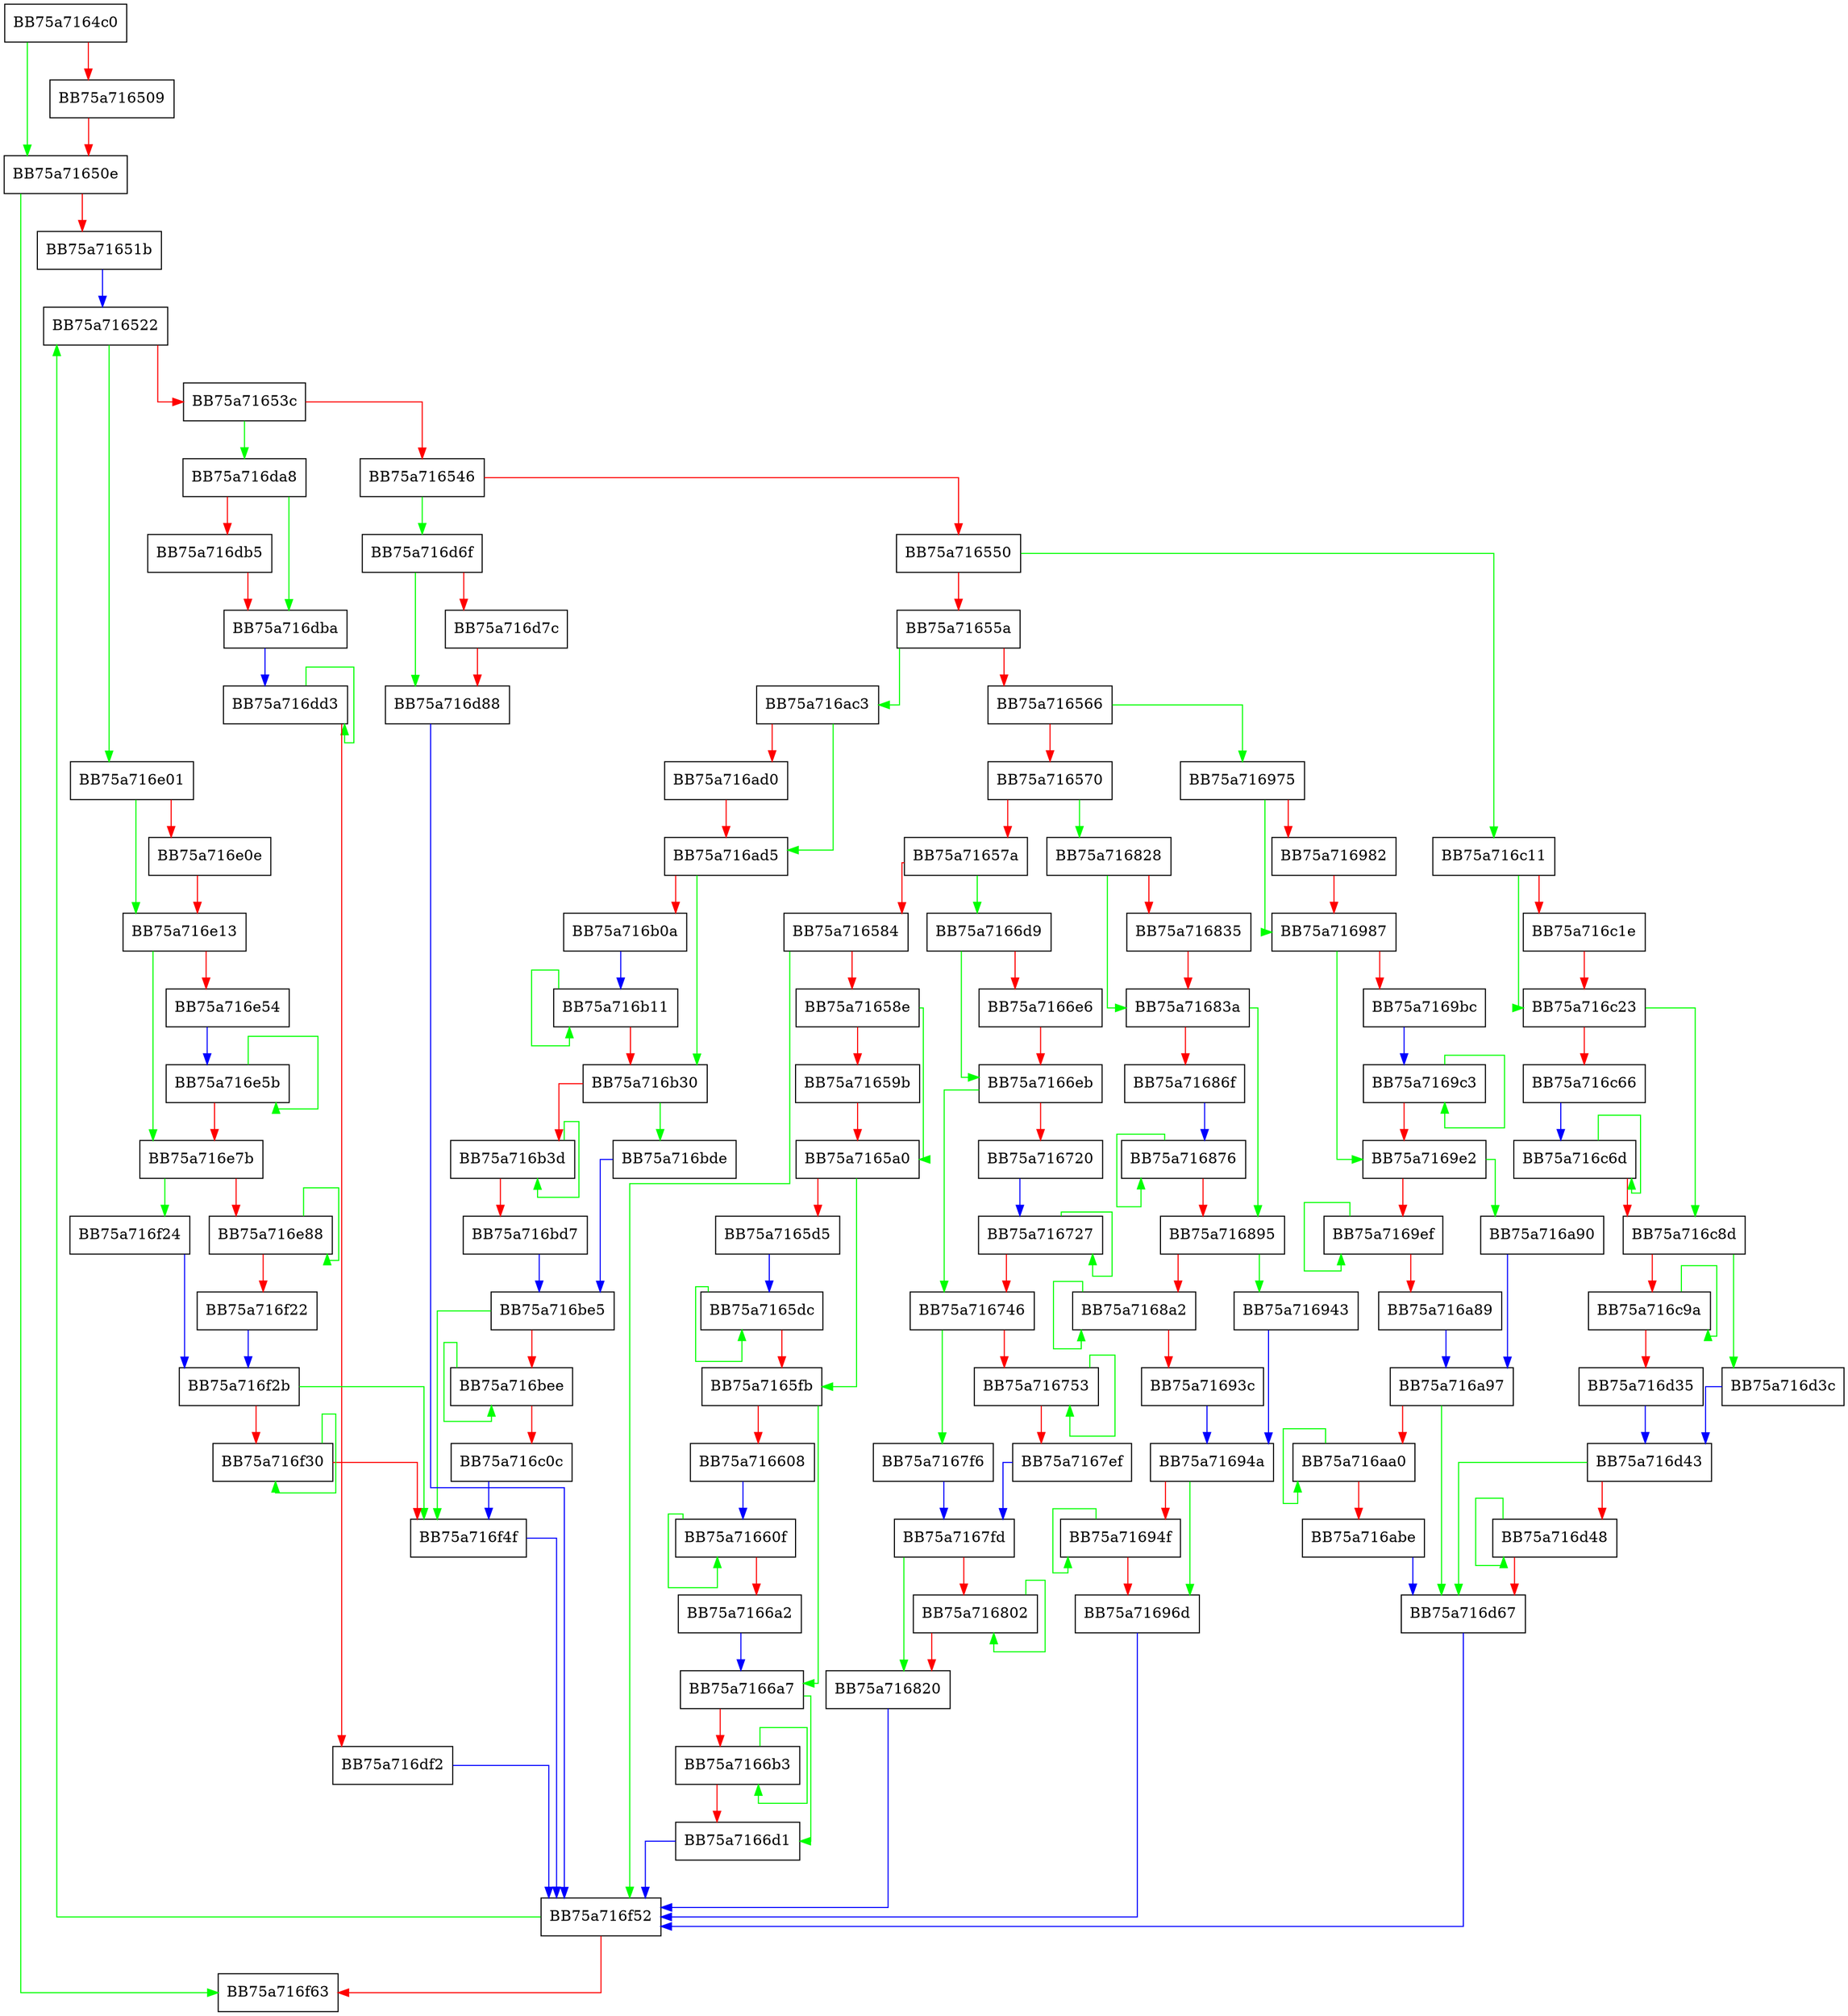 digraph SigseqFromDatabaseRecord {
  node [shape="box"];
  graph [splines=ortho];
  BB75a7164c0 -> BB75a71650e [color="green"];
  BB75a7164c0 -> BB75a716509 [color="red"];
  BB75a716509 -> BB75a71650e [color="red"];
  BB75a71650e -> BB75a716f63 [color="green"];
  BB75a71650e -> BB75a71651b [color="red"];
  BB75a71651b -> BB75a716522 [color="blue"];
  BB75a716522 -> BB75a716e01 [color="green"];
  BB75a716522 -> BB75a71653c [color="red"];
  BB75a71653c -> BB75a716da8 [color="green"];
  BB75a71653c -> BB75a716546 [color="red"];
  BB75a716546 -> BB75a716d6f [color="green"];
  BB75a716546 -> BB75a716550 [color="red"];
  BB75a716550 -> BB75a716c11 [color="green"];
  BB75a716550 -> BB75a71655a [color="red"];
  BB75a71655a -> BB75a716ac3 [color="green"];
  BB75a71655a -> BB75a716566 [color="red"];
  BB75a716566 -> BB75a716975 [color="green"];
  BB75a716566 -> BB75a716570 [color="red"];
  BB75a716570 -> BB75a716828 [color="green"];
  BB75a716570 -> BB75a71657a [color="red"];
  BB75a71657a -> BB75a7166d9 [color="green"];
  BB75a71657a -> BB75a716584 [color="red"];
  BB75a716584 -> BB75a716f52 [color="green"];
  BB75a716584 -> BB75a71658e [color="red"];
  BB75a71658e -> BB75a7165a0 [color="green"];
  BB75a71658e -> BB75a71659b [color="red"];
  BB75a71659b -> BB75a7165a0 [color="red"];
  BB75a7165a0 -> BB75a7165fb [color="green"];
  BB75a7165a0 -> BB75a7165d5 [color="red"];
  BB75a7165d5 -> BB75a7165dc [color="blue"];
  BB75a7165dc -> BB75a7165dc [color="green"];
  BB75a7165dc -> BB75a7165fb [color="red"];
  BB75a7165fb -> BB75a7166a7 [color="green"];
  BB75a7165fb -> BB75a716608 [color="red"];
  BB75a716608 -> BB75a71660f [color="blue"];
  BB75a71660f -> BB75a71660f [color="green"];
  BB75a71660f -> BB75a7166a2 [color="red"];
  BB75a7166a2 -> BB75a7166a7 [color="blue"];
  BB75a7166a7 -> BB75a7166d1 [color="green"];
  BB75a7166a7 -> BB75a7166b3 [color="red"];
  BB75a7166b3 -> BB75a7166b3 [color="green"];
  BB75a7166b3 -> BB75a7166d1 [color="red"];
  BB75a7166d1 -> BB75a716f52 [color="blue"];
  BB75a7166d9 -> BB75a7166eb [color="green"];
  BB75a7166d9 -> BB75a7166e6 [color="red"];
  BB75a7166e6 -> BB75a7166eb [color="red"];
  BB75a7166eb -> BB75a716746 [color="green"];
  BB75a7166eb -> BB75a716720 [color="red"];
  BB75a716720 -> BB75a716727 [color="blue"];
  BB75a716727 -> BB75a716727 [color="green"];
  BB75a716727 -> BB75a716746 [color="red"];
  BB75a716746 -> BB75a7167f6 [color="green"];
  BB75a716746 -> BB75a716753 [color="red"];
  BB75a716753 -> BB75a716753 [color="green"];
  BB75a716753 -> BB75a7167ef [color="red"];
  BB75a7167ef -> BB75a7167fd [color="blue"];
  BB75a7167f6 -> BB75a7167fd [color="blue"];
  BB75a7167fd -> BB75a716820 [color="green"];
  BB75a7167fd -> BB75a716802 [color="red"];
  BB75a716802 -> BB75a716802 [color="green"];
  BB75a716802 -> BB75a716820 [color="red"];
  BB75a716820 -> BB75a716f52 [color="blue"];
  BB75a716828 -> BB75a71683a [color="green"];
  BB75a716828 -> BB75a716835 [color="red"];
  BB75a716835 -> BB75a71683a [color="red"];
  BB75a71683a -> BB75a716895 [color="green"];
  BB75a71683a -> BB75a71686f [color="red"];
  BB75a71686f -> BB75a716876 [color="blue"];
  BB75a716876 -> BB75a716876 [color="green"];
  BB75a716876 -> BB75a716895 [color="red"];
  BB75a716895 -> BB75a716943 [color="green"];
  BB75a716895 -> BB75a7168a2 [color="red"];
  BB75a7168a2 -> BB75a7168a2 [color="green"];
  BB75a7168a2 -> BB75a71693c [color="red"];
  BB75a71693c -> BB75a71694a [color="blue"];
  BB75a716943 -> BB75a71694a [color="blue"];
  BB75a71694a -> BB75a71696d [color="green"];
  BB75a71694a -> BB75a71694f [color="red"];
  BB75a71694f -> BB75a71694f [color="green"];
  BB75a71694f -> BB75a71696d [color="red"];
  BB75a71696d -> BB75a716f52 [color="blue"];
  BB75a716975 -> BB75a716987 [color="green"];
  BB75a716975 -> BB75a716982 [color="red"];
  BB75a716982 -> BB75a716987 [color="red"];
  BB75a716987 -> BB75a7169e2 [color="green"];
  BB75a716987 -> BB75a7169bc [color="red"];
  BB75a7169bc -> BB75a7169c3 [color="blue"];
  BB75a7169c3 -> BB75a7169c3 [color="green"];
  BB75a7169c3 -> BB75a7169e2 [color="red"];
  BB75a7169e2 -> BB75a716a90 [color="green"];
  BB75a7169e2 -> BB75a7169ef [color="red"];
  BB75a7169ef -> BB75a7169ef [color="green"];
  BB75a7169ef -> BB75a716a89 [color="red"];
  BB75a716a89 -> BB75a716a97 [color="blue"];
  BB75a716a90 -> BB75a716a97 [color="blue"];
  BB75a716a97 -> BB75a716d67 [color="green"];
  BB75a716a97 -> BB75a716aa0 [color="red"];
  BB75a716aa0 -> BB75a716aa0 [color="green"];
  BB75a716aa0 -> BB75a716abe [color="red"];
  BB75a716abe -> BB75a716d67 [color="blue"];
  BB75a716ac3 -> BB75a716ad5 [color="green"];
  BB75a716ac3 -> BB75a716ad0 [color="red"];
  BB75a716ad0 -> BB75a716ad5 [color="red"];
  BB75a716ad5 -> BB75a716b30 [color="green"];
  BB75a716ad5 -> BB75a716b0a [color="red"];
  BB75a716b0a -> BB75a716b11 [color="blue"];
  BB75a716b11 -> BB75a716b11 [color="green"];
  BB75a716b11 -> BB75a716b30 [color="red"];
  BB75a716b30 -> BB75a716bde [color="green"];
  BB75a716b30 -> BB75a716b3d [color="red"];
  BB75a716b3d -> BB75a716b3d [color="green"];
  BB75a716b3d -> BB75a716bd7 [color="red"];
  BB75a716bd7 -> BB75a716be5 [color="blue"];
  BB75a716bde -> BB75a716be5 [color="blue"];
  BB75a716be5 -> BB75a716f4f [color="green"];
  BB75a716be5 -> BB75a716bee [color="red"];
  BB75a716bee -> BB75a716bee [color="green"];
  BB75a716bee -> BB75a716c0c [color="red"];
  BB75a716c0c -> BB75a716f4f [color="blue"];
  BB75a716c11 -> BB75a716c23 [color="green"];
  BB75a716c11 -> BB75a716c1e [color="red"];
  BB75a716c1e -> BB75a716c23 [color="red"];
  BB75a716c23 -> BB75a716c8d [color="green"];
  BB75a716c23 -> BB75a716c66 [color="red"];
  BB75a716c66 -> BB75a716c6d [color="blue"];
  BB75a716c6d -> BB75a716c6d [color="green"];
  BB75a716c6d -> BB75a716c8d [color="red"];
  BB75a716c8d -> BB75a716d3c [color="green"];
  BB75a716c8d -> BB75a716c9a [color="red"];
  BB75a716c9a -> BB75a716c9a [color="green"];
  BB75a716c9a -> BB75a716d35 [color="red"];
  BB75a716d35 -> BB75a716d43 [color="blue"];
  BB75a716d3c -> BB75a716d43 [color="blue"];
  BB75a716d43 -> BB75a716d67 [color="green"];
  BB75a716d43 -> BB75a716d48 [color="red"];
  BB75a716d48 -> BB75a716d48 [color="green"];
  BB75a716d48 -> BB75a716d67 [color="red"];
  BB75a716d67 -> BB75a716f52 [color="blue"];
  BB75a716d6f -> BB75a716d88 [color="green"];
  BB75a716d6f -> BB75a716d7c [color="red"];
  BB75a716d7c -> BB75a716d88 [color="red"];
  BB75a716d88 -> BB75a716f52 [color="blue"];
  BB75a716da8 -> BB75a716dba [color="green"];
  BB75a716da8 -> BB75a716db5 [color="red"];
  BB75a716db5 -> BB75a716dba [color="red"];
  BB75a716dba -> BB75a716dd3 [color="blue"];
  BB75a716dd3 -> BB75a716dd3 [color="green"];
  BB75a716dd3 -> BB75a716df2 [color="red"];
  BB75a716df2 -> BB75a716f52 [color="blue"];
  BB75a716e01 -> BB75a716e13 [color="green"];
  BB75a716e01 -> BB75a716e0e [color="red"];
  BB75a716e0e -> BB75a716e13 [color="red"];
  BB75a716e13 -> BB75a716e7b [color="green"];
  BB75a716e13 -> BB75a716e54 [color="red"];
  BB75a716e54 -> BB75a716e5b [color="blue"];
  BB75a716e5b -> BB75a716e5b [color="green"];
  BB75a716e5b -> BB75a716e7b [color="red"];
  BB75a716e7b -> BB75a716f24 [color="green"];
  BB75a716e7b -> BB75a716e88 [color="red"];
  BB75a716e88 -> BB75a716e88 [color="green"];
  BB75a716e88 -> BB75a716f22 [color="red"];
  BB75a716f22 -> BB75a716f2b [color="blue"];
  BB75a716f24 -> BB75a716f2b [color="blue"];
  BB75a716f2b -> BB75a716f4f [color="green"];
  BB75a716f2b -> BB75a716f30 [color="red"];
  BB75a716f30 -> BB75a716f30 [color="green"];
  BB75a716f30 -> BB75a716f4f [color="red"];
  BB75a716f4f -> BB75a716f52 [color="blue"];
  BB75a716f52 -> BB75a716522 [color="green"];
  BB75a716f52 -> BB75a716f63 [color="red"];
}